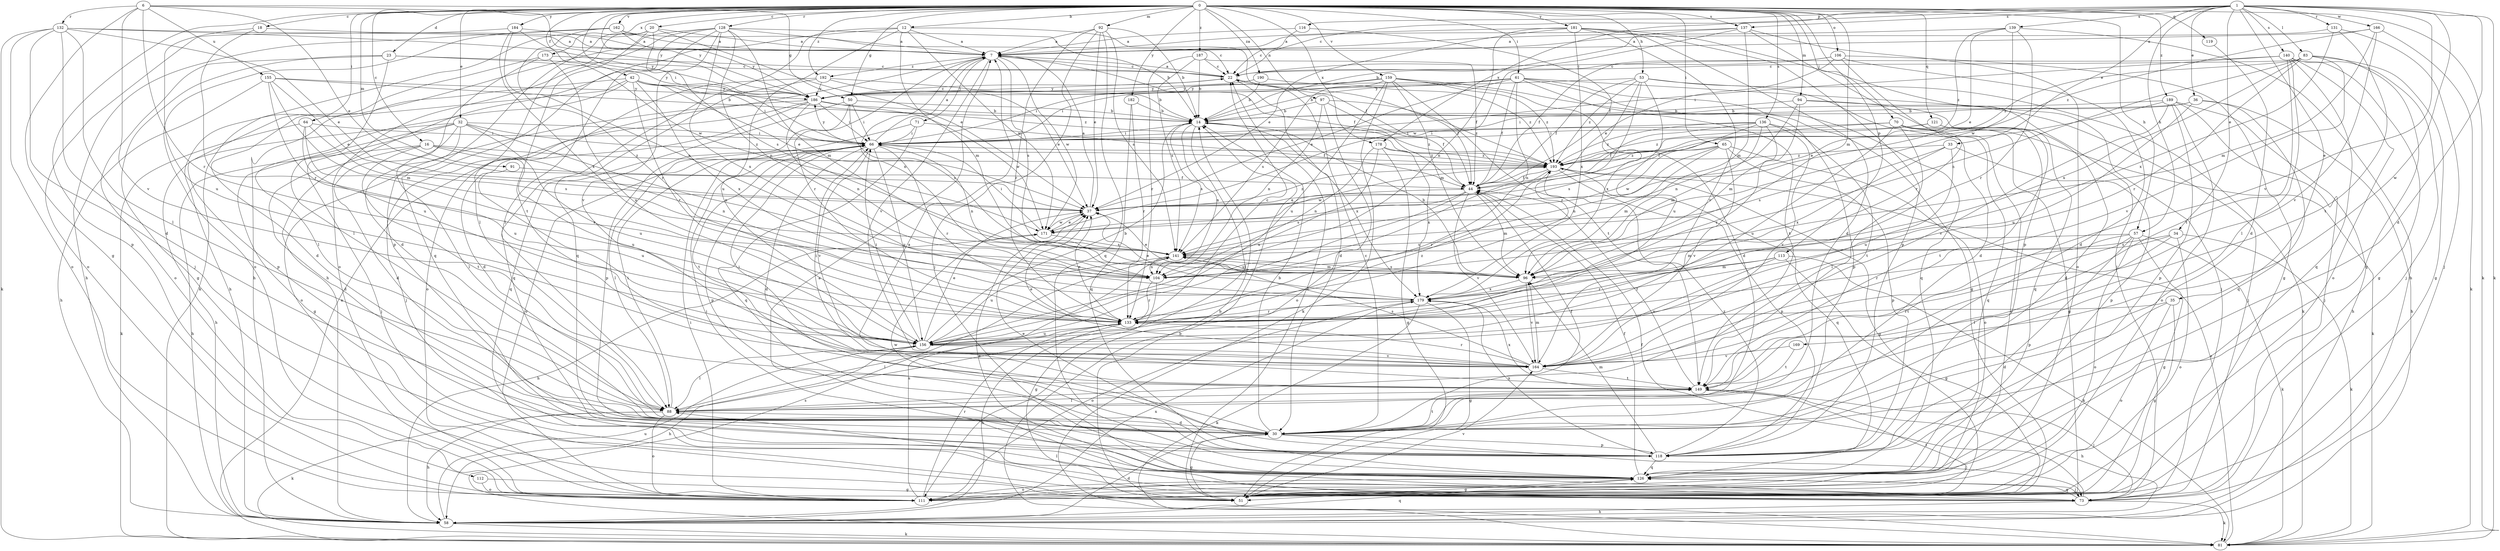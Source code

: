 strict digraph  {
0;
1;
6;
7;
12;
14;
16;
18;
20;
22;
23;
30;
32;
33;
34;
35;
36;
37;
42;
44;
50;
51;
53;
57;
58;
61;
64;
65;
66;
70;
71;
73;
81;
83;
88;
91;
92;
94;
96;
97;
104;
106;
111;
112;
113;
116;
118;
119;
121;
126;
128;
131;
132;
133;
136;
137;
139;
140;
141;
149;
155;
156;
159;
162;
164;
166;
169;
171;
173;
178;
179;
181;
182;
184;
186;
187;
189;
190;
192;
193;
0 -> 12  [label=b];
0 -> 16  [label=c];
0 -> 18  [label=c];
0 -> 20  [label=c];
0 -> 23  [label=d];
0 -> 32  [label=e];
0 -> 42  [label=f];
0 -> 50  [label=g];
0 -> 53  [label=h];
0 -> 57  [label=h];
0 -> 61  [label=i];
0 -> 64  [label=i];
0 -> 65  [label=i];
0 -> 66  [label=i];
0 -> 70  [label=j];
0 -> 81  [label=k];
0 -> 91  [label=m];
0 -> 92  [label=m];
0 -> 94  [label=m];
0 -> 96  [label=m];
0 -> 97  [label=n];
0 -> 106  [label=o];
0 -> 112  [label=p];
0 -> 113  [label=p];
0 -> 119  [label=q];
0 -> 121  [label=q];
0 -> 128  [label=r];
0 -> 136  [label=s];
0 -> 137  [label=s];
0 -> 159  [label=v];
0 -> 162  [label=v];
0 -> 173  [label=x];
0 -> 178  [label=x];
0 -> 181  [label=y];
0 -> 182  [label=y];
0 -> 184  [label=y];
0 -> 186  [label=y];
0 -> 187  [label=z];
0 -> 189  [label=z];
0 -> 190  [label=z];
0 -> 192  [label=z];
1 -> 22  [label=c];
1 -> 30  [label=d];
1 -> 33  [label=e];
1 -> 34  [label=e];
1 -> 35  [label=e];
1 -> 36  [label=e];
1 -> 57  [label=h];
1 -> 81  [label=k];
1 -> 83  [label=l];
1 -> 116  [label=p];
1 -> 131  [label=r];
1 -> 137  [label=s];
1 -> 139  [label=s];
1 -> 140  [label=s];
1 -> 164  [label=v];
1 -> 166  [label=w];
1 -> 169  [label=w];
1 -> 178  [label=x];
6 -> 37  [label=e];
6 -> 50  [label=g];
6 -> 51  [label=g];
6 -> 132  [label=r];
6 -> 133  [label=r];
6 -> 155  [label=u];
6 -> 164  [label=v];
6 -> 186  [label=y];
7 -> 22  [label=c];
7 -> 44  [label=f];
7 -> 71  [label=j];
7 -> 104  [label=n];
7 -> 133  [label=r];
7 -> 141  [label=s];
7 -> 164  [label=v];
7 -> 171  [label=w];
7 -> 192  [label=z];
12 -> 7  [label=a];
12 -> 44  [label=f];
12 -> 58  [label=h];
12 -> 96  [label=m];
12 -> 126  [label=q];
12 -> 156  [label=u];
12 -> 171  [label=w];
14 -> 66  [label=i];
14 -> 88  [label=l];
14 -> 104  [label=n];
14 -> 141  [label=s];
14 -> 179  [label=x];
14 -> 193  [label=z];
16 -> 30  [label=d];
16 -> 58  [label=h];
16 -> 104  [label=n];
16 -> 149  [label=t];
16 -> 156  [label=u];
16 -> 193  [label=z];
18 -> 7  [label=a];
18 -> 133  [label=r];
18 -> 156  [label=u];
20 -> 7  [label=a];
20 -> 37  [label=e];
20 -> 81  [label=k];
20 -> 88  [label=l];
20 -> 118  [label=p];
20 -> 141  [label=s];
20 -> 149  [label=t];
22 -> 7  [label=a];
22 -> 30  [label=d];
22 -> 44  [label=f];
22 -> 186  [label=y];
23 -> 22  [label=c];
23 -> 51  [label=g];
23 -> 88  [label=l];
23 -> 111  [label=o];
23 -> 186  [label=y];
30 -> 7  [label=a];
30 -> 14  [label=b];
30 -> 22  [label=c];
30 -> 44  [label=f];
30 -> 51  [label=g];
30 -> 73  [label=j];
30 -> 118  [label=p];
30 -> 149  [label=t];
32 -> 30  [label=d];
32 -> 51  [label=g];
32 -> 58  [label=h];
32 -> 66  [label=i];
32 -> 73  [label=j];
32 -> 88  [label=l];
32 -> 104  [label=n];
32 -> 156  [label=u];
32 -> 193  [label=z];
33 -> 118  [label=p];
33 -> 141  [label=s];
33 -> 156  [label=u];
33 -> 179  [label=x];
33 -> 193  [label=z];
34 -> 81  [label=k];
34 -> 88  [label=l];
34 -> 96  [label=m];
34 -> 111  [label=o];
34 -> 141  [label=s];
35 -> 30  [label=d];
35 -> 51  [label=g];
35 -> 111  [label=o];
35 -> 133  [label=r];
36 -> 14  [label=b];
36 -> 58  [label=h];
36 -> 66  [label=i];
36 -> 126  [label=q];
36 -> 156  [label=u];
37 -> 7  [label=a];
37 -> 171  [label=w];
37 -> 193  [label=z];
42 -> 30  [label=d];
42 -> 37  [label=e];
42 -> 66  [label=i];
42 -> 88  [label=l];
42 -> 118  [label=p];
42 -> 133  [label=r];
42 -> 179  [label=x];
42 -> 186  [label=y];
42 -> 193  [label=z];
44 -> 37  [label=e];
44 -> 96  [label=m];
44 -> 141  [label=s];
44 -> 156  [label=u];
44 -> 164  [label=v];
50 -> 14  [label=b];
50 -> 66  [label=i];
50 -> 118  [label=p];
50 -> 126  [label=q];
50 -> 141  [label=s];
51 -> 14  [label=b];
51 -> 22  [label=c];
51 -> 149  [label=t];
51 -> 164  [label=v];
53 -> 30  [label=d];
53 -> 44  [label=f];
53 -> 81  [label=k];
53 -> 133  [label=r];
53 -> 156  [label=u];
53 -> 179  [label=x];
53 -> 186  [label=y];
53 -> 193  [label=z];
57 -> 51  [label=g];
57 -> 81  [label=k];
57 -> 111  [label=o];
57 -> 118  [label=p];
57 -> 133  [label=r];
57 -> 141  [label=s];
57 -> 149  [label=t];
58 -> 30  [label=d];
58 -> 81  [label=k];
58 -> 126  [label=q];
58 -> 156  [label=u];
58 -> 179  [label=x];
61 -> 14  [label=b];
61 -> 37  [label=e];
61 -> 44  [label=f];
61 -> 51  [label=g];
61 -> 66  [label=i];
61 -> 73  [label=j];
61 -> 104  [label=n];
61 -> 126  [label=q];
61 -> 149  [label=t];
61 -> 186  [label=y];
64 -> 66  [label=i];
64 -> 81  [label=k];
64 -> 133  [label=r];
64 -> 141  [label=s];
64 -> 156  [label=u];
65 -> 96  [label=m];
65 -> 104  [label=n];
65 -> 111  [label=o];
65 -> 118  [label=p];
65 -> 164  [label=v];
65 -> 171  [label=w];
65 -> 193  [label=z];
66 -> 7  [label=a];
66 -> 30  [label=d];
66 -> 88  [label=l];
66 -> 104  [label=n];
66 -> 118  [label=p];
66 -> 133  [label=r];
66 -> 149  [label=t];
66 -> 156  [label=u];
66 -> 164  [label=v];
66 -> 186  [label=y];
66 -> 193  [label=z];
70 -> 44  [label=f];
70 -> 51  [label=g];
70 -> 66  [label=i];
70 -> 81  [label=k];
70 -> 88  [label=l];
70 -> 111  [label=o];
70 -> 126  [label=q];
70 -> 156  [label=u];
71 -> 44  [label=f];
71 -> 66  [label=i];
71 -> 111  [label=o];
71 -> 126  [label=q];
73 -> 7  [label=a];
73 -> 37  [label=e];
73 -> 44  [label=f];
73 -> 58  [label=h];
73 -> 81  [label=k];
73 -> 88  [label=l];
73 -> 126  [label=q];
81 -> 7  [label=a];
81 -> 14  [label=b];
81 -> 141  [label=s];
81 -> 193  [label=z];
83 -> 22  [label=c];
83 -> 51  [label=g];
83 -> 104  [label=n];
83 -> 126  [label=q];
83 -> 133  [label=r];
83 -> 164  [label=v];
83 -> 179  [label=x];
83 -> 193  [label=z];
88 -> 30  [label=d];
88 -> 58  [label=h];
88 -> 66  [label=i];
88 -> 81  [label=k];
88 -> 111  [label=o];
91 -> 44  [label=f];
91 -> 156  [label=u];
92 -> 7  [label=a];
92 -> 14  [label=b];
92 -> 37  [label=e];
92 -> 73  [label=j];
92 -> 126  [label=q];
92 -> 133  [label=r];
92 -> 141  [label=s];
94 -> 14  [label=b];
94 -> 73  [label=j];
94 -> 96  [label=m];
94 -> 104  [label=n];
94 -> 126  [label=q];
96 -> 14  [label=b];
96 -> 37  [label=e];
96 -> 141  [label=s];
96 -> 164  [label=v];
96 -> 179  [label=x];
97 -> 14  [label=b];
97 -> 44  [label=f];
97 -> 104  [label=n];
97 -> 111  [label=o];
97 -> 193  [label=z];
104 -> 51  [label=g];
104 -> 133  [label=r];
106 -> 22  [label=c];
106 -> 30  [label=d];
106 -> 37  [label=e];
106 -> 44  [label=f];
106 -> 51  [label=g];
106 -> 133  [label=r];
111 -> 66  [label=i];
111 -> 133  [label=r];
111 -> 141  [label=s];
112 -> 51  [label=g];
112 -> 111  [label=o];
113 -> 51  [label=g];
113 -> 81  [label=k];
113 -> 96  [label=m];
113 -> 133  [label=r];
113 -> 164  [label=v];
116 -> 7  [label=a];
116 -> 22  [label=c];
116 -> 44  [label=f];
118 -> 37  [label=e];
118 -> 96  [label=m];
118 -> 126  [label=q];
118 -> 171  [label=w];
118 -> 179  [label=x];
118 -> 193  [label=z];
119 -> 30  [label=d];
121 -> 30  [label=d];
121 -> 66  [label=i];
121 -> 149  [label=t];
121 -> 193  [label=z];
126 -> 44  [label=f];
126 -> 51  [label=g];
126 -> 66  [label=i];
126 -> 73  [label=j];
126 -> 111  [label=o];
128 -> 7  [label=a];
128 -> 14  [label=b];
128 -> 58  [label=h];
128 -> 88  [label=l];
128 -> 96  [label=m];
128 -> 104  [label=n];
128 -> 111  [label=o];
128 -> 126  [label=q];
128 -> 164  [label=v];
128 -> 179  [label=x];
131 -> 7  [label=a];
131 -> 73  [label=j];
131 -> 149  [label=t];
131 -> 179  [label=x];
132 -> 7  [label=a];
132 -> 30  [label=d];
132 -> 37  [label=e];
132 -> 73  [label=j];
132 -> 81  [label=k];
132 -> 88  [label=l];
132 -> 111  [label=o];
132 -> 186  [label=y];
133 -> 22  [label=c];
133 -> 37  [label=e];
133 -> 58  [label=h];
133 -> 88  [label=l];
133 -> 156  [label=u];
136 -> 44  [label=f];
136 -> 66  [label=i];
136 -> 96  [label=m];
136 -> 133  [label=r];
136 -> 141  [label=s];
136 -> 149  [label=t];
136 -> 164  [label=v];
136 -> 193  [label=z];
137 -> 7  [label=a];
137 -> 14  [label=b];
137 -> 96  [label=m];
137 -> 111  [label=o];
137 -> 118  [label=p];
137 -> 171  [label=w];
139 -> 7  [label=a];
139 -> 37  [label=e];
139 -> 58  [label=h];
139 -> 133  [label=r];
139 -> 171  [label=w];
139 -> 193  [label=z];
140 -> 22  [label=c];
140 -> 51  [label=g];
140 -> 66  [label=i];
140 -> 73  [label=j];
140 -> 88  [label=l];
140 -> 111  [label=o];
140 -> 126  [label=q];
140 -> 149  [label=t];
141 -> 96  [label=m];
141 -> 104  [label=n];
141 -> 156  [label=u];
149 -> 44  [label=f];
149 -> 58  [label=h];
149 -> 66  [label=i];
149 -> 73  [label=j];
149 -> 88  [label=l];
149 -> 179  [label=x];
155 -> 14  [label=b];
155 -> 37  [label=e];
155 -> 58  [label=h];
155 -> 96  [label=m];
155 -> 156  [label=u];
155 -> 186  [label=y];
156 -> 14  [label=b];
156 -> 37  [label=e];
156 -> 58  [label=h];
156 -> 66  [label=i];
156 -> 88  [label=l];
156 -> 164  [label=v];
156 -> 193  [label=z];
159 -> 30  [label=d];
159 -> 66  [label=i];
159 -> 81  [label=k];
159 -> 96  [label=m];
159 -> 118  [label=p];
159 -> 141  [label=s];
159 -> 149  [label=t];
159 -> 156  [label=u];
159 -> 186  [label=y];
159 -> 193  [label=z];
162 -> 7  [label=a];
162 -> 22  [label=c];
162 -> 58  [label=h];
162 -> 111  [label=o];
162 -> 133  [label=r];
162 -> 186  [label=y];
164 -> 37  [label=e];
164 -> 66  [label=i];
164 -> 96  [label=m];
164 -> 133  [label=r];
164 -> 141  [label=s];
164 -> 149  [label=t];
166 -> 7  [label=a];
166 -> 81  [label=k];
166 -> 96  [label=m];
166 -> 164  [label=v];
166 -> 193  [label=z];
169 -> 149  [label=t];
169 -> 164  [label=v];
171 -> 37  [label=e];
171 -> 58  [label=h];
171 -> 66  [label=i];
171 -> 141  [label=s];
173 -> 22  [label=c];
173 -> 30  [label=d];
173 -> 58  [label=h];
173 -> 156  [label=u];
178 -> 51  [label=g];
178 -> 104  [label=n];
178 -> 156  [label=u];
178 -> 179  [label=x];
178 -> 193  [label=z];
179 -> 37  [label=e];
179 -> 51  [label=g];
179 -> 81  [label=k];
179 -> 111  [label=o];
179 -> 133  [label=r];
181 -> 7  [label=a];
181 -> 30  [label=d];
181 -> 37  [label=e];
181 -> 73  [label=j];
181 -> 104  [label=n];
181 -> 118  [label=p];
181 -> 164  [label=v];
181 -> 179  [label=x];
182 -> 14  [label=b];
182 -> 126  [label=q];
182 -> 133  [label=r];
184 -> 7  [label=a];
184 -> 104  [label=n];
184 -> 111  [label=o];
184 -> 171  [label=w];
184 -> 179  [label=x];
186 -> 14  [label=b];
186 -> 22  [label=c];
186 -> 30  [label=d];
186 -> 66  [label=i];
186 -> 73  [label=j];
186 -> 104  [label=n];
186 -> 111  [label=o];
186 -> 171  [label=w];
187 -> 14  [label=b];
187 -> 22  [label=c];
187 -> 44  [label=f];
187 -> 133  [label=r];
187 -> 141  [label=s];
189 -> 14  [label=b];
189 -> 37  [label=e];
189 -> 58  [label=h];
189 -> 73  [label=j];
189 -> 111  [label=o];
189 -> 118  [label=p];
189 -> 164  [label=v];
190 -> 14  [label=b];
190 -> 186  [label=y];
190 -> 193  [label=z];
192 -> 14  [label=b];
192 -> 37  [label=e];
192 -> 111  [label=o];
192 -> 126  [label=q];
192 -> 186  [label=y];
193 -> 44  [label=f];
193 -> 51  [label=g];
193 -> 118  [label=p];
193 -> 126  [label=q];
193 -> 133  [label=r];
193 -> 171  [label=w];
}
